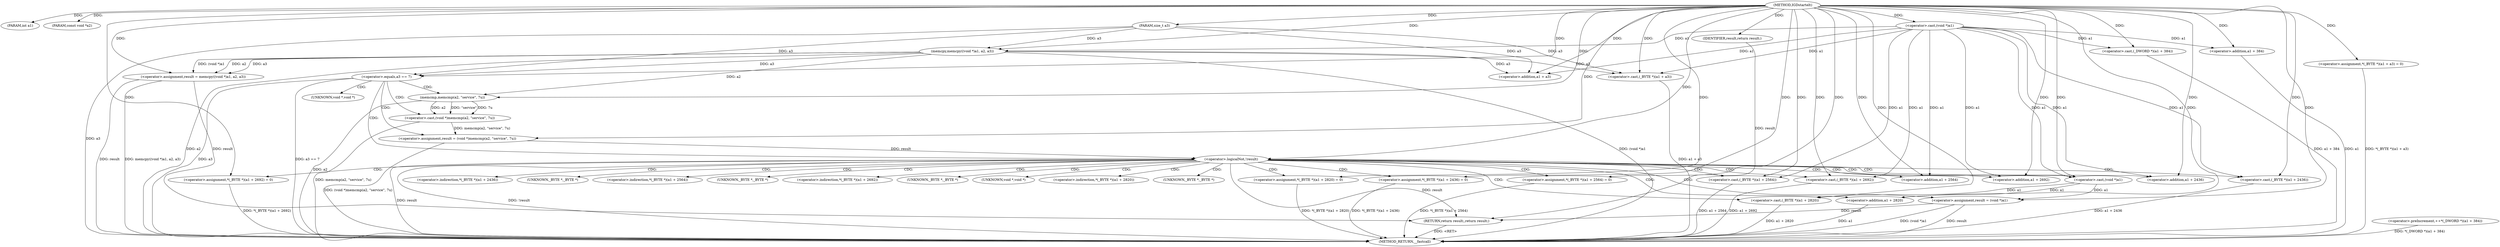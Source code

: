 digraph IGDstartelt {  
"1000102" [label = "(METHOD,IGDstartelt)" ]
"1000187" [label = "(METHOD_RETURN,__fastcall)" ]
"1000103" [label = "(PARAM,int a1)" ]
"1000104" [label = "(PARAM,const void *a2)" ]
"1000105" [label = "(PARAM,size_t a3)" ]
"1000108" [label = "(<operator>.assignment,result = memcpy((void *)a1, a2, a3))" ]
"1000110" [label = "(memcpy,memcpy((void *)a1, a2, a3))" ]
"1000111" [label = "(<operator>.cast,(void *)a1)" ]
"1000116" [label = "(<operator>.assignment,*(_BYTE *)(a1 + a3) = 0)" ]
"1000118" [label = "(<operator>.cast,(_BYTE *)(a1 + a3))" ]
"1000120" [label = "(<operator>.addition,a1 + a3)" ]
"1000124" [label = "(<operator>.preIncrement,++*(_DWORD *)(a1 + 384))" ]
"1000126" [label = "(<operator>.cast,(_DWORD *)(a1 + 384))" ]
"1000128" [label = "(<operator>.addition,a1 + 384)" ]
"1000132" [label = "(<operator>.equals,a3 == 7)" ]
"1000136" [label = "(<operator>.assignment,result = (void *)memcmp(a2, \"service\", 7u))" ]
"1000138" [label = "(<operator>.cast,(void *)memcmp(a2, \"service\", 7u))" ]
"1000140" [label = "(memcmp,memcmp(a2, \"service\", 7u))" ]
"1000145" [label = "(<operator>.logicalNot,!result)" ]
"1000148" [label = "(<operator>.assignment,*(_BYTE *)(a1 + 2436) = 0)" ]
"1000150" [label = "(<operator>.cast,(_BYTE *)(a1 + 2436))" ]
"1000152" [label = "(<operator>.addition,a1 + 2436)" ]
"1000156" [label = "(<operator>.assignment,*(_BYTE *)(a1 + 2564) = 0)" ]
"1000158" [label = "(<operator>.cast,(_BYTE *)(a1 + 2564))" ]
"1000160" [label = "(<operator>.addition,a1 + 2564)" ]
"1000164" [label = "(<operator>.assignment,*(_BYTE *)(a1 + 2692) = 0)" ]
"1000166" [label = "(<operator>.cast,(_BYTE *)(a1 + 2692))" ]
"1000168" [label = "(<operator>.addition,a1 + 2692)" ]
"1000172" [label = "(<operator>.assignment,result = (void *)a1)" ]
"1000174" [label = "(<operator>.cast,(void *)a1)" ]
"1000177" [label = "(<operator>.assignment,*(_BYTE *)(a1 + 2820) = 0)" ]
"1000179" [label = "(<operator>.cast,(_BYTE *)(a1 + 2820))" ]
"1000181" [label = "(<operator>.addition,a1 + 2820)" ]
"1000185" [label = "(RETURN,return result;,return result;)" ]
"1000186" [label = "(IDENTIFIER,result,return result;)" ]
"1000139" [label = "(UNKNOWN,void *,void *)" ]
"1000149" [label = "(<operator>.indirection,*(_BYTE *)(a1 + 2436))" ]
"1000151" [label = "(UNKNOWN,_BYTE *,_BYTE *)" ]
"1000157" [label = "(<operator>.indirection,*(_BYTE *)(a1 + 2564))" ]
"1000159" [label = "(UNKNOWN,_BYTE *,_BYTE *)" ]
"1000165" [label = "(<operator>.indirection,*(_BYTE *)(a1 + 2692))" ]
"1000167" [label = "(UNKNOWN,_BYTE *,_BYTE *)" ]
"1000175" [label = "(UNKNOWN,void *,void *)" ]
"1000178" [label = "(<operator>.indirection,*(_BYTE *)(a1 + 2820))" ]
"1000180" [label = "(UNKNOWN,_BYTE *,_BYTE *)" ]
  "1000126" -> "1000187"  [ label = "DDG: a1 + 384"] 
  "1000150" -> "1000187"  [ label = "DDG: a1 + 2436"] 
  "1000136" -> "1000187"  [ label = "DDG: (void *)memcmp(a2, \"service\", 7u)"] 
  "1000110" -> "1000187"  [ label = "DDG: a2"] 
  "1000145" -> "1000187"  [ label = "DDG: result"] 
  "1000179" -> "1000187"  [ label = "DDG: a1 + 2820"] 
  "1000116" -> "1000187"  [ label = "DDG: *(_BYTE *)(a1 + a3)"] 
  "1000118" -> "1000187"  [ label = "DDG: a1 + a3"] 
  "1000108" -> "1000187"  [ label = "DDG: result"] 
  "1000172" -> "1000187"  [ label = "DDG: (void *)a1"] 
  "1000105" -> "1000187"  [ label = "DDG: a3"] 
  "1000156" -> "1000187"  [ label = "DDG: *(_BYTE *)(a1 + 2564)"] 
  "1000177" -> "1000187"  [ label = "DDG: *(_BYTE *)(a1 + 2820)"] 
  "1000108" -> "1000187"  [ label = "DDG: memcpy((void *)a1, a2, a3)"] 
  "1000132" -> "1000187"  [ label = "DDG: a3"] 
  "1000148" -> "1000187"  [ label = "DDG: *(_BYTE *)(a1 + 2436)"] 
  "1000181" -> "1000187"  [ label = "DDG: a1"] 
  "1000140" -> "1000187"  [ label = "DDG: a2"] 
  "1000124" -> "1000187"  [ label = "DDG: *(_DWORD *)(a1 + 384)"] 
  "1000138" -> "1000187"  [ label = "DDG: memcmp(a2, \"service\", 7u)"] 
  "1000145" -> "1000187"  [ label = "DDG: !result"] 
  "1000172" -> "1000187"  [ label = "DDG: result"] 
  "1000128" -> "1000187"  [ label = "DDG: a1"] 
  "1000158" -> "1000187"  [ label = "DDG: a1 + 2564"] 
  "1000110" -> "1000187"  [ label = "DDG: (void *)a1"] 
  "1000166" -> "1000187"  [ label = "DDG: a1 + 2692"] 
  "1000164" -> "1000187"  [ label = "DDG: *(_BYTE *)(a1 + 2692)"] 
  "1000132" -> "1000187"  [ label = "DDG: a3 == 7"] 
  "1000185" -> "1000187"  [ label = "DDG: <RET>"] 
  "1000102" -> "1000103"  [ label = "DDG: "] 
  "1000102" -> "1000104"  [ label = "DDG: "] 
  "1000102" -> "1000105"  [ label = "DDG: "] 
  "1000110" -> "1000108"  [ label = "DDG: (void *)a1"] 
  "1000110" -> "1000108"  [ label = "DDG: a2"] 
  "1000110" -> "1000108"  [ label = "DDG: a3"] 
  "1000102" -> "1000108"  [ label = "DDG: "] 
  "1000111" -> "1000110"  [ label = "DDG: a1"] 
  "1000102" -> "1000111"  [ label = "DDG: "] 
  "1000102" -> "1000110"  [ label = "DDG: "] 
  "1000105" -> "1000110"  [ label = "DDG: a3"] 
  "1000102" -> "1000116"  [ label = "DDG: "] 
  "1000111" -> "1000118"  [ label = "DDG: a1"] 
  "1000102" -> "1000118"  [ label = "DDG: "] 
  "1000110" -> "1000118"  [ label = "DDG: a3"] 
  "1000105" -> "1000118"  [ label = "DDG: a3"] 
  "1000111" -> "1000120"  [ label = "DDG: a1"] 
  "1000102" -> "1000120"  [ label = "DDG: "] 
  "1000110" -> "1000120"  [ label = "DDG: a3"] 
  "1000105" -> "1000120"  [ label = "DDG: a3"] 
  "1000102" -> "1000126"  [ label = "DDG: "] 
  "1000111" -> "1000126"  [ label = "DDG: a1"] 
  "1000102" -> "1000128"  [ label = "DDG: "] 
  "1000111" -> "1000128"  [ label = "DDG: a1"] 
  "1000105" -> "1000132"  [ label = "DDG: a3"] 
  "1000102" -> "1000132"  [ label = "DDG: "] 
  "1000110" -> "1000132"  [ label = "DDG: a3"] 
  "1000138" -> "1000136"  [ label = "DDG: memcmp(a2, \"service\", 7u)"] 
  "1000102" -> "1000136"  [ label = "DDG: "] 
  "1000140" -> "1000138"  [ label = "DDG: a2"] 
  "1000140" -> "1000138"  [ label = "DDG: \"service\""] 
  "1000140" -> "1000138"  [ label = "DDG: 7u"] 
  "1000110" -> "1000140"  [ label = "DDG: a2"] 
  "1000102" -> "1000140"  [ label = "DDG: "] 
  "1000136" -> "1000145"  [ label = "DDG: result"] 
  "1000102" -> "1000145"  [ label = "DDG: "] 
  "1000102" -> "1000148"  [ label = "DDG: "] 
  "1000102" -> "1000150"  [ label = "DDG: "] 
  "1000111" -> "1000150"  [ label = "DDG: a1"] 
  "1000102" -> "1000152"  [ label = "DDG: "] 
  "1000111" -> "1000152"  [ label = "DDG: a1"] 
  "1000102" -> "1000156"  [ label = "DDG: "] 
  "1000102" -> "1000158"  [ label = "DDG: "] 
  "1000111" -> "1000158"  [ label = "DDG: a1"] 
  "1000102" -> "1000160"  [ label = "DDG: "] 
  "1000111" -> "1000160"  [ label = "DDG: a1"] 
  "1000102" -> "1000164"  [ label = "DDG: "] 
  "1000102" -> "1000166"  [ label = "DDG: "] 
  "1000111" -> "1000166"  [ label = "DDG: a1"] 
  "1000102" -> "1000168"  [ label = "DDG: "] 
  "1000111" -> "1000168"  [ label = "DDG: a1"] 
  "1000174" -> "1000172"  [ label = "DDG: a1"] 
  "1000102" -> "1000172"  [ label = "DDG: "] 
  "1000102" -> "1000174"  [ label = "DDG: "] 
  "1000111" -> "1000174"  [ label = "DDG: a1"] 
  "1000102" -> "1000177"  [ label = "DDG: "] 
  "1000174" -> "1000179"  [ label = "DDG: a1"] 
  "1000102" -> "1000179"  [ label = "DDG: "] 
  "1000174" -> "1000181"  [ label = "DDG: a1"] 
  "1000102" -> "1000181"  [ label = "DDG: "] 
  "1000186" -> "1000185"  [ label = "DDG: result"] 
  "1000108" -> "1000185"  [ label = "DDG: result"] 
  "1000172" -> "1000185"  [ label = "DDG: result"] 
  "1000145" -> "1000185"  [ label = "DDG: result"] 
  "1000102" -> "1000186"  [ label = "DDG: "] 
  "1000132" -> "1000140"  [ label = "CDG: "] 
  "1000132" -> "1000139"  [ label = "CDG: "] 
  "1000132" -> "1000138"  [ label = "CDG: "] 
  "1000132" -> "1000136"  [ label = "CDG: "] 
  "1000132" -> "1000145"  [ label = "CDG: "] 
  "1000145" -> "1000175"  [ label = "CDG: "] 
  "1000145" -> "1000174"  [ label = "CDG: "] 
  "1000145" -> "1000172"  [ label = "CDG: "] 
  "1000145" -> "1000168"  [ label = "CDG: "] 
  "1000145" -> "1000167"  [ label = "CDG: "] 
  "1000145" -> "1000166"  [ label = "CDG: "] 
  "1000145" -> "1000165"  [ label = "CDG: "] 
  "1000145" -> "1000164"  [ label = "CDG: "] 
  "1000145" -> "1000181"  [ label = "CDG: "] 
  "1000145" -> "1000180"  [ label = "CDG: "] 
  "1000145" -> "1000179"  [ label = "CDG: "] 
  "1000145" -> "1000178"  [ label = "CDG: "] 
  "1000145" -> "1000177"  [ label = "CDG: "] 
  "1000145" -> "1000160"  [ label = "CDG: "] 
  "1000145" -> "1000159"  [ label = "CDG: "] 
  "1000145" -> "1000158"  [ label = "CDG: "] 
  "1000145" -> "1000157"  [ label = "CDG: "] 
  "1000145" -> "1000156"  [ label = "CDG: "] 
  "1000145" -> "1000152"  [ label = "CDG: "] 
  "1000145" -> "1000151"  [ label = "CDG: "] 
  "1000145" -> "1000150"  [ label = "CDG: "] 
  "1000145" -> "1000149"  [ label = "CDG: "] 
  "1000145" -> "1000148"  [ label = "CDG: "] 
}
